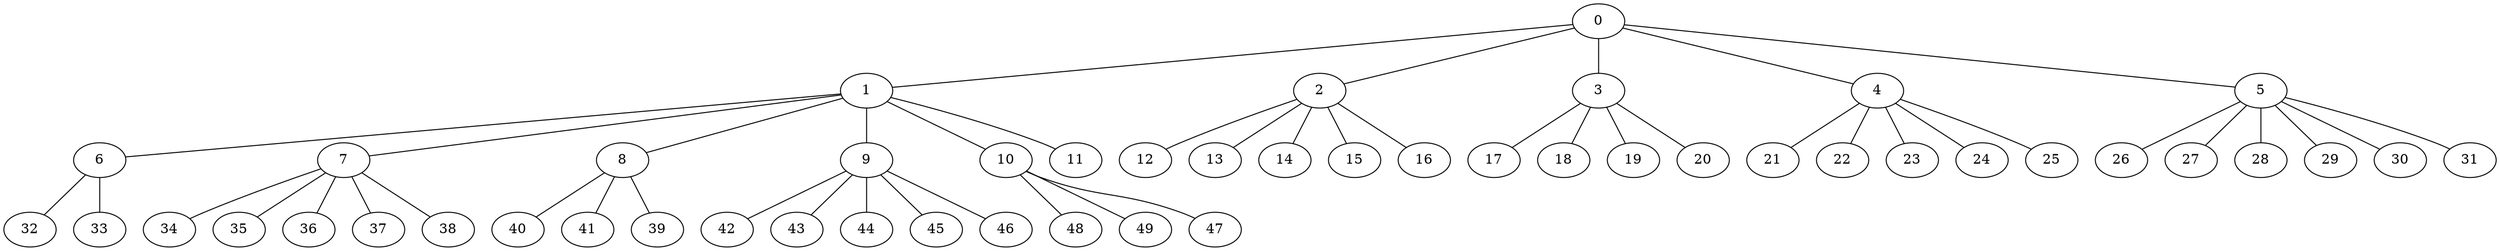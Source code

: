 
graph graphname {
    0 -- 1
0 -- 2
0 -- 3
0 -- 4
0 -- 5
1 -- 6
1 -- 7
1 -- 8
1 -- 9
1 -- 10
1 -- 11
2 -- 12
2 -- 13
2 -- 14
2 -- 15
2 -- 16
3 -- 17
3 -- 18
3 -- 19
3 -- 20
4 -- 21
4 -- 22
4 -- 23
4 -- 24
4 -- 25
5 -- 26
5 -- 27
5 -- 28
5 -- 29
5 -- 30
5 -- 31
6 -- 32
6 -- 33
7 -- 34
7 -- 35
7 -- 36
7 -- 37
7 -- 38
8 -- 40
8 -- 41
8 -- 39
9 -- 42
9 -- 43
9 -- 44
9 -- 45
9 -- 46
10 -- 48
10 -- 49
10 -- 47

}
